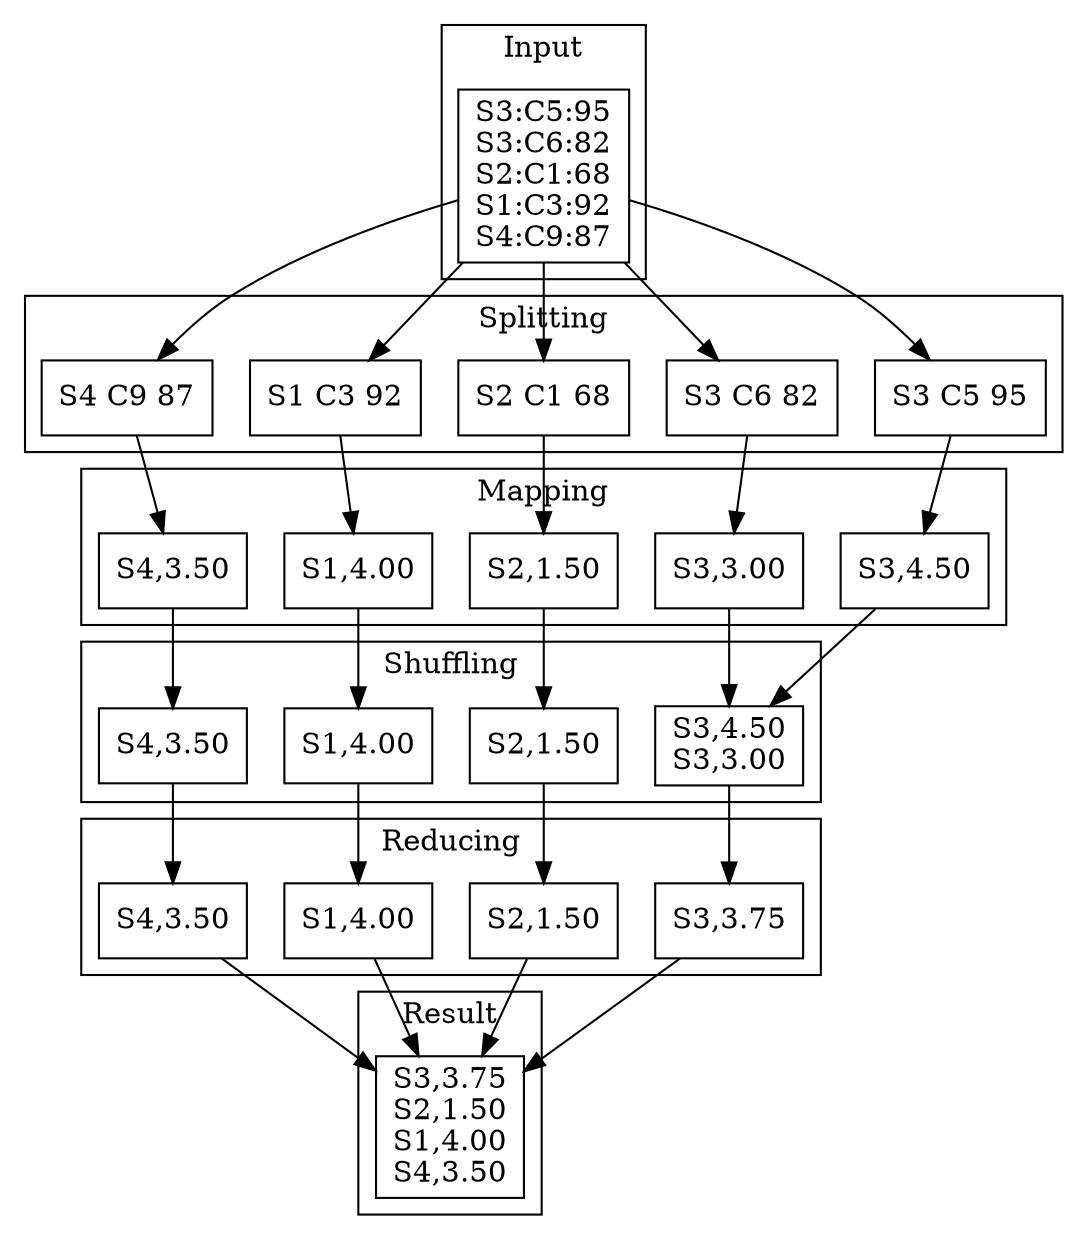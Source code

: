 digraph {
A[shape=box label="S3:C5:95\nS3:C6:82\nS2:C1:68\nS1:C3:92\nS4:C9:87\n"] 
A -> B
B[shape=box label="S3 C5 95"]
A -> C
C[shape=box label="S3 C6 82"]
A -> F
F[shape=box label="S2 C1 68"]
A -> D
D[shape=box label="S1 C3 92"]
A -> E
E[shape=box label="S4 C9 87"]
subgraph cluster_hardware{label="Input" A}
B -> B1
B1[shape=box label="S3,4.50"]
C -> C1
C1[shape=box label="S3,3.00"]
F -> F1
F1[shape=box label="S2,1.50"]
D -> D1
D1[shape=box label="S1,4.00"]
E -> E1
E1[shape=box label="S4,3.50"]
subgraph cluster_hardware2{
    label="Splitting"
    B C D E F
}
B1 -> B2
B2[shape=box label="S3,4.50\nS3,3.00"]
C1 -> B2
F1 -> F2
F2[shape=box label="S2,1.50"]
D1 -> D2
D2[shape=box label="S1,4.00"]
E1 -> E2
E2[shape=box label="S4,3.50"]
subgraph cluster_hardware3{
    label="Mapping"
    B1 C1 D1 E1 F1
}
B2 -> B3
B3[shape=box label="S3,3.75"]
F2 -> F3
F3[shape=box label="S2,1.50"]
D2 -> D3
D3[shape=box label="S1,4.00"]
E2 -> E3
E3[shape=box label="S4,3.50"]
subgraph cluster_hardware4{
    label="Shuffling"
    B2 D2 E2 F2
}
B3 -> G
F3 -> G
D3 -> G
E3 -> G
subgraph cluster_hardware5{
    label="Reducing"
    B3 D3 E3 F3
}
G[shape=box label="S3,3.75\nS2,1.50\nS1,4.00\nS4,3.50"]
subgraph cluster_hardware6{
    label="Result"
    G
}
}